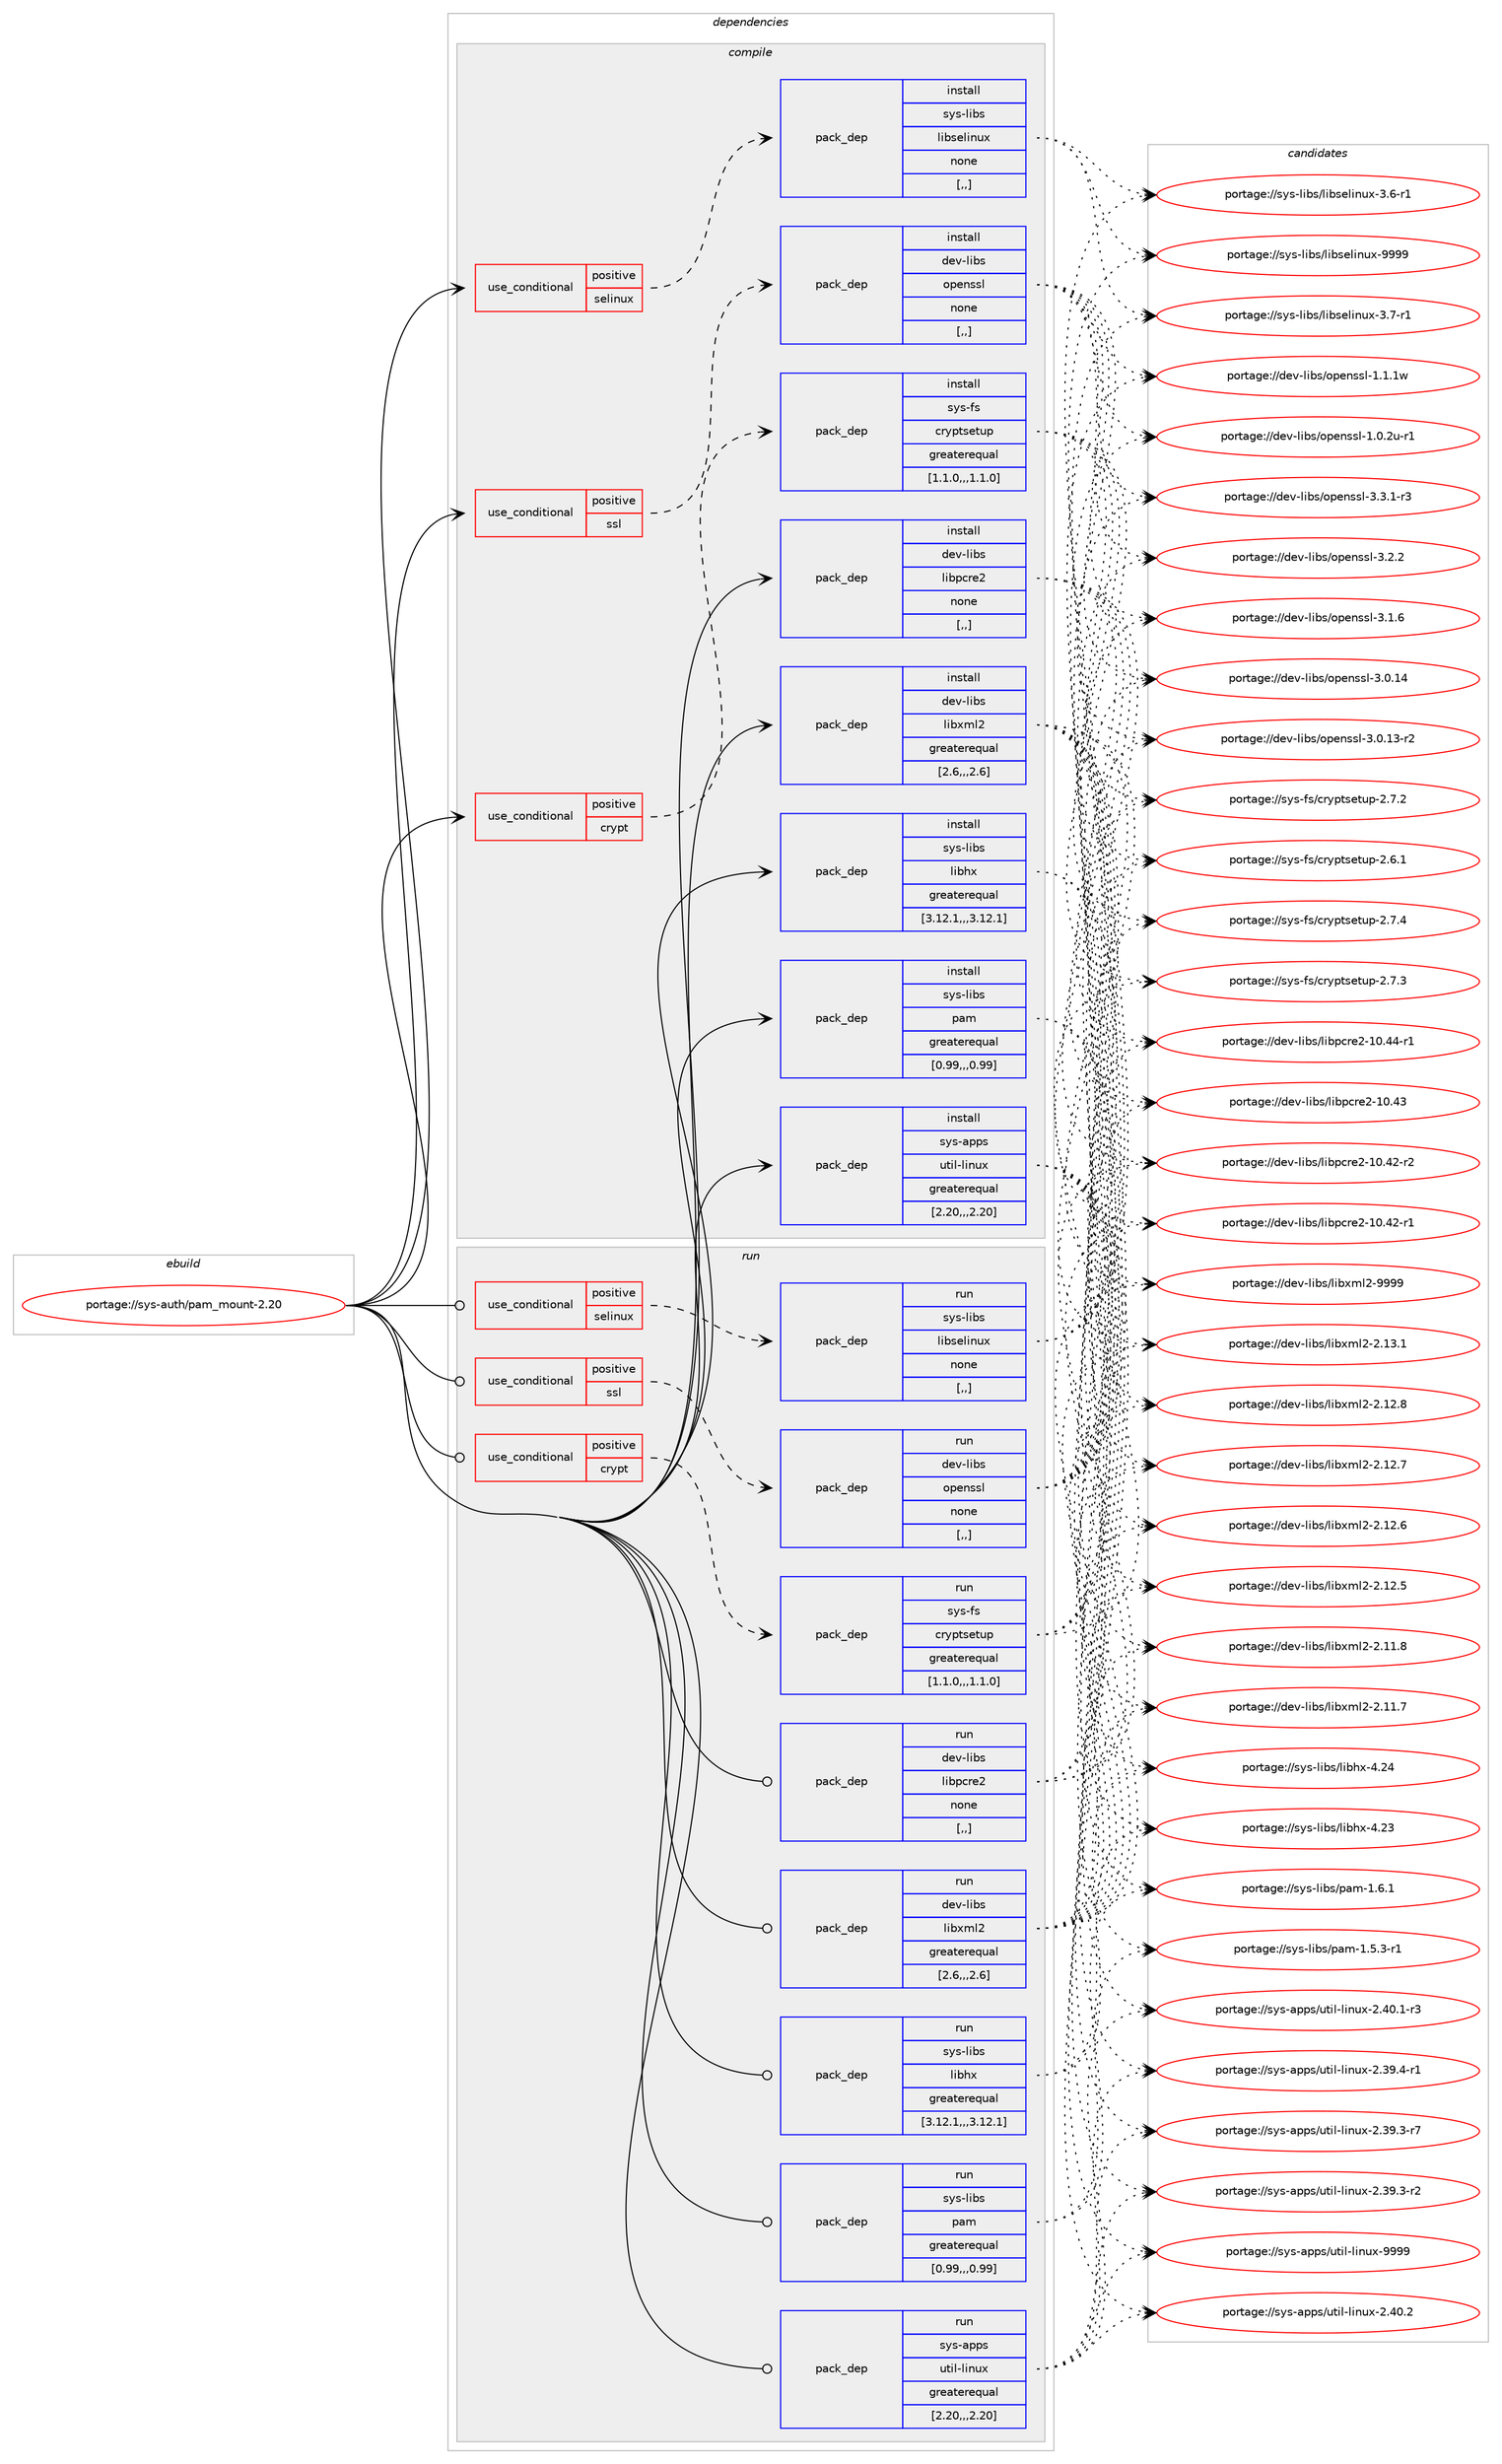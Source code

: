 digraph prolog {

# *************
# Graph options
# *************

newrank=true;
concentrate=true;
compound=true;
graph [rankdir=LR,fontname=Helvetica,fontsize=10,ranksep=1.5];#, ranksep=2.5, nodesep=0.2];
edge  [arrowhead=vee];
node  [fontname=Helvetica,fontsize=10];

# **********
# The ebuild
# **********

subgraph cluster_leftcol {
color=gray;
label=<<i>ebuild</i>>;
id [label="portage://sys-auth/pam_mount-2.20", color=red, width=4, href="../sys-auth/pam_mount-2.20.svg"];
}

# ****************
# The dependencies
# ****************

subgraph cluster_midcol {
color=gray;
label=<<i>dependencies</i>>;
subgraph cluster_compile {
fillcolor="#eeeeee";
style=filled;
label=<<i>compile</i>>;
subgraph cond247109 {
dependency937042 [label=<<TABLE BORDER="0" CELLBORDER="1" CELLSPACING="0" CELLPADDING="4"><TR><TD ROWSPAN="3" CELLPADDING="10">use_conditional</TD></TR><TR><TD>positive</TD></TR><TR><TD>crypt</TD></TR></TABLE>>, shape=none, color=red];
subgraph pack683254 {
dependency937043 [label=<<TABLE BORDER="0" CELLBORDER="1" CELLSPACING="0" CELLPADDING="4" WIDTH="220"><TR><TD ROWSPAN="6" CELLPADDING="30">pack_dep</TD></TR><TR><TD WIDTH="110">install</TD></TR><TR><TD>sys-fs</TD></TR><TR><TD>cryptsetup</TD></TR><TR><TD>greaterequal</TD></TR><TR><TD>[1.1.0,,,1.1.0]</TD></TR></TABLE>>, shape=none, color=blue];
}
dependency937042:e -> dependency937043:w [weight=20,style="dashed",arrowhead="vee"];
}
id:e -> dependency937042:w [weight=20,style="solid",arrowhead="vee"];
subgraph cond247110 {
dependency937044 [label=<<TABLE BORDER="0" CELLBORDER="1" CELLSPACING="0" CELLPADDING="4"><TR><TD ROWSPAN="3" CELLPADDING="10">use_conditional</TD></TR><TR><TD>positive</TD></TR><TR><TD>selinux</TD></TR></TABLE>>, shape=none, color=red];
subgraph pack683255 {
dependency937045 [label=<<TABLE BORDER="0" CELLBORDER="1" CELLSPACING="0" CELLPADDING="4" WIDTH="220"><TR><TD ROWSPAN="6" CELLPADDING="30">pack_dep</TD></TR><TR><TD WIDTH="110">install</TD></TR><TR><TD>sys-libs</TD></TR><TR><TD>libselinux</TD></TR><TR><TD>none</TD></TR><TR><TD>[,,]</TD></TR></TABLE>>, shape=none, color=blue];
}
dependency937044:e -> dependency937045:w [weight=20,style="dashed",arrowhead="vee"];
}
id:e -> dependency937044:w [weight=20,style="solid",arrowhead="vee"];
subgraph cond247111 {
dependency937046 [label=<<TABLE BORDER="0" CELLBORDER="1" CELLSPACING="0" CELLPADDING="4"><TR><TD ROWSPAN="3" CELLPADDING="10">use_conditional</TD></TR><TR><TD>positive</TD></TR><TR><TD>ssl</TD></TR></TABLE>>, shape=none, color=red];
subgraph pack683256 {
dependency937047 [label=<<TABLE BORDER="0" CELLBORDER="1" CELLSPACING="0" CELLPADDING="4" WIDTH="220"><TR><TD ROWSPAN="6" CELLPADDING="30">pack_dep</TD></TR><TR><TD WIDTH="110">install</TD></TR><TR><TD>dev-libs</TD></TR><TR><TD>openssl</TD></TR><TR><TD>none</TD></TR><TR><TD>[,,]</TD></TR></TABLE>>, shape=none, color=blue];
}
dependency937046:e -> dependency937047:w [weight=20,style="dashed",arrowhead="vee"];
}
id:e -> dependency937046:w [weight=20,style="solid",arrowhead="vee"];
subgraph pack683257 {
dependency937048 [label=<<TABLE BORDER="0" CELLBORDER="1" CELLSPACING="0" CELLPADDING="4" WIDTH="220"><TR><TD ROWSPAN="6" CELLPADDING="30">pack_dep</TD></TR><TR><TD WIDTH="110">install</TD></TR><TR><TD>dev-libs</TD></TR><TR><TD>libpcre2</TD></TR><TR><TD>none</TD></TR><TR><TD>[,,]</TD></TR></TABLE>>, shape=none, color=blue];
}
id:e -> dependency937048:w [weight=20,style="solid",arrowhead="vee"];
subgraph pack683258 {
dependency937049 [label=<<TABLE BORDER="0" CELLBORDER="1" CELLSPACING="0" CELLPADDING="4" WIDTH="220"><TR><TD ROWSPAN="6" CELLPADDING="30">pack_dep</TD></TR><TR><TD WIDTH="110">install</TD></TR><TR><TD>dev-libs</TD></TR><TR><TD>libxml2</TD></TR><TR><TD>greaterequal</TD></TR><TR><TD>[2.6,,,2.6]</TD></TR></TABLE>>, shape=none, color=blue];
}
id:e -> dependency937049:w [weight=20,style="solid",arrowhead="vee"];
subgraph pack683259 {
dependency937050 [label=<<TABLE BORDER="0" CELLBORDER="1" CELLSPACING="0" CELLPADDING="4" WIDTH="220"><TR><TD ROWSPAN="6" CELLPADDING="30">pack_dep</TD></TR><TR><TD WIDTH="110">install</TD></TR><TR><TD>sys-apps</TD></TR><TR><TD>util-linux</TD></TR><TR><TD>greaterequal</TD></TR><TR><TD>[2.20,,,2.20]</TD></TR></TABLE>>, shape=none, color=blue];
}
id:e -> dependency937050:w [weight=20,style="solid",arrowhead="vee"];
subgraph pack683260 {
dependency937051 [label=<<TABLE BORDER="0" CELLBORDER="1" CELLSPACING="0" CELLPADDING="4" WIDTH="220"><TR><TD ROWSPAN="6" CELLPADDING="30">pack_dep</TD></TR><TR><TD WIDTH="110">install</TD></TR><TR><TD>sys-libs</TD></TR><TR><TD>libhx</TD></TR><TR><TD>greaterequal</TD></TR><TR><TD>[3.12.1,,,3.12.1]</TD></TR></TABLE>>, shape=none, color=blue];
}
id:e -> dependency937051:w [weight=20,style="solid",arrowhead="vee"];
subgraph pack683261 {
dependency937052 [label=<<TABLE BORDER="0" CELLBORDER="1" CELLSPACING="0" CELLPADDING="4" WIDTH="220"><TR><TD ROWSPAN="6" CELLPADDING="30">pack_dep</TD></TR><TR><TD WIDTH="110">install</TD></TR><TR><TD>sys-libs</TD></TR><TR><TD>pam</TD></TR><TR><TD>greaterequal</TD></TR><TR><TD>[0.99,,,0.99]</TD></TR></TABLE>>, shape=none, color=blue];
}
id:e -> dependency937052:w [weight=20,style="solid",arrowhead="vee"];
}
subgraph cluster_compileandrun {
fillcolor="#eeeeee";
style=filled;
label=<<i>compile and run</i>>;
}
subgraph cluster_run {
fillcolor="#eeeeee";
style=filled;
label=<<i>run</i>>;
subgraph cond247112 {
dependency937053 [label=<<TABLE BORDER="0" CELLBORDER="1" CELLSPACING="0" CELLPADDING="4"><TR><TD ROWSPAN="3" CELLPADDING="10">use_conditional</TD></TR><TR><TD>positive</TD></TR><TR><TD>crypt</TD></TR></TABLE>>, shape=none, color=red];
subgraph pack683262 {
dependency937054 [label=<<TABLE BORDER="0" CELLBORDER="1" CELLSPACING="0" CELLPADDING="4" WIDTH="220"><TR><TD ROWSPAN="6" CELLPADDING="30">pack_dep</TD></TR><TR><TD WIDTH="110">run</TD></TR><TR><TD>sys-fs</TD></TR><TR><TD>cryptsetup</TD></TR><TR><TD>greaterequal</TD></TR><TR><TD>[1.1.0,,,1.1.0]</TD></TR></TABLE>>, shape=none, color=blue];
}
dependency937053:e -> dependency937054:w [weight=20,style="dashed",arrowhead="vee"];
}
id:e -> dependency937053:w [weight=20,style="solid",arrowhead="odot"];
subgraph cond247113 {
dependency937055 [label=<<TABLE BORDER="0" CELLBORDER="1" CELLSPACING="0" CELLPADDING="4"><TR><TD ROWSPAN="3" CELLPADDING="10">use_conditional</TD></TR><TR><TD>positive</TD></TR><TR><TD>selinux</TD></TR></TABLE>>, shape=none, color=red];
subgraph pack683263 {
dependency937056 [label=<<TABLE BORDER="0" CELLBORDER="1" CELLSPACING="0" CELLPADDING="4" WIDTH="220"><TR><TD ROWSPAN="6" CELLPADDING="30">pack_dep</TD></TR><TR><TD WIDTH="110">run</TD></TR><TR><TD>sys-libs</TD></TR><TR><TD>libselinux</TD></TR><TR><TD>none</TD></TR><TR><TD>[,,]</TD></TR></TABLE>>, shape=none, color=blue];
}
dependency937055:e -> dependency937056:w [weight=20,style="dashed",arrowhead="vee"];
}
id:e -> dependency937055:w [weight=20,style="solid",arrowhead="odot"];
subgraph cond247114 {
dependency937057 [label=<<TABLE BORDER="0" CELLBORDER="1" CELLSPACING="0" CELLPADDING="4"><TR><TD ROWSPAN="3" CELLPADDING="10">use_conditional</TD></TR><TR><TD>positive</TD></TR><TR><TD>ssl</TD></TR></TABLE>>, shape=none, color=red];
subgraph pack683264 {
dependency937058 [label=<<TABLE BORDER="0" CELLBORDER="1" CELLSPACING="0" CELLPADDING="4" WIDTH="220"><TR><TD ROWSPAN="6" CELLPADDING="30">pack_dep</TD></TR><TR><TD WIDTH="110">run</TD></TR><TR><TD>dev-libs</TD></TR><TR><TD>openssl</TD></TR><TR><TD>none</TD></TR><TR><TD>[,,]</TD></TR></TABLE>>, shape=none, color=blue];
}
dependency937057:e -> dependency937058:w [weight=20,style="dashed",arrowhead="vee"];
}
id:e -> dependency937057:w [weight=20,style="solid",arrowhead="odot"];
subgraph pack683265 {
dependency937059 [label=<<TABLE BORDER="0" CELLBORDER="1" CELLSPACING="0" CELLPADDING="4" WIDTH="220"><TR><TD ROWSPAN="6" CELLPADDING="30">pack_dep</TD></TR><TR><TD WIDTH="110">run</TD></TR><TR><TD>dev-libs</TD></TR><TR><TD>libpcre2</TD></TR><TR><TD>none</TD></TR><TR><TD>[,,]</TD></TR></TABLE>>, shape=none, color=blue];
}
id:e -> dependency937059:w [weight=20,style="solid",arrowhead="odot"];
subgraph pack683266 {
dependency937060 [label=<<TABLE BORDER="0" CELLBORDER="1" CELLSPACING="0" CELLPADDING="4" WIDTH="220"><TR><TD ROWSPAN="6" CELLPADDING="30">pack_dep</TD></TR><TR><TD WIDTH="110">run</TD></TR><TR><TD>dev-libs</TD></TR><TR><TD>libxml2</TD></TR><TR><TD>greaterequal</TD></TR><TR><TD>[2.6,,,2.6]</TD></TR></TABLE>>, shape=none, color=blue];
}
id:e -> dependency937060:w [weight=20,style="solid",arrowhead="odot"];
subgraph pack683267 {
dependency937061 [label=<<TABLE BORDER="0" CELLBORDER="1" CELLSPACING="0" CELLPADDING="4" WIDTH="220"><TR><TD ROWSPAN="6" CELLPADDING="30">pack_dep</TD></TR><TR><TD WIDTH="110">run</TD></TR><TR><TD>sys-apps</TD></TR><TR><TD>util-linux</TD></TR><TR><TD>greaterequal</TD></TR><TR><TD>[2.20,,,2.20]</TD></TR></TABLE>>, shape=none, color=blue];
}
id:e -> dependency937061:w [weight=20,style="solid",arrowhead="odot"];
subgraph pack683268 {
dependency937062 [label=<<TABLE BORDER="0" CELLBORDER="1" CELLSPACING="0" CELLPADDING="4" WIDTH="220"><TR><TD ROWSPAN="6" CELLPADDING="30">pack_dep</TD></TR><TR><TD WIDTH="110">run</TD></TR><TR><TD>sys-libs</TD></TR><TR><TD>libhx</TD></TR><TR><TD>greaterequal</TD></TR><TR><TD>[3.12.1,,,3.12.1]</TD></TR></TABLE>>, shape=none, color=blue];
}
id:e -> dependency937062:w [weight=20,style="solid",arrowhead="odot"];
subgraph pack683269 {
dependency937063 [label=<<TABLE BORDER="0" CELLBORDER="1" CELLSPACING="0" CELLPADDING="4" WIDTH="220"><TR><TD ROWSPAN="6" CELLPADDING="30">pack_dep</TD></TR><TR><TD WIDTH="110">run</TD></TR><TR><TD>sys-libs</TD></TR><TR><TD>pam</TD></TR><TR><TD>greaterequal</TD></TR><TR><TD>[0.99,,,0.99]</TD></TR></TABLE>>, shape=none, color=blue];
}
id:e -> dependency937063:w [weight=20,style="solid",arrowhead="odot"];
}
}

# **************
# The candidates
# **************

subgraph cluster_choices {
rank=same;
color=gray;
label=<<i>candidates</i>>;

subgraph choice683254 {
color=black;
nodesep=1;
choice115121115451021154799114121112116115101116117112455046554652 [label="portage://sys-fs/cryptsetup-2.7.4", color=red, width=4,href="../sys-fs/cryptsetup-2.7.4.svg"];
choice115121115451021154799114121112116115101116117112455046554651 [label="portage://sys-fs/cryptsetup-2.7.3", color=red, width=4,href="../sys-fs/cryptsetup-2.7.3.svg"];
choice115121115451021154799114121112116115101116117112455046554650 [label="portage://sys-fs/cryptsetup-2.7.2", color=red, width=4,href="../sys-fs/cryptsetup-2.7.2.svg"];
choice115121115451021154799114121112116115101116117112455046544649 [label="portage://sys-fs/cryptsetup-2.6.1", color=red, width=4,href="../sys-fs/cryptsetup-2.6.1.svg"];
dependency937043:e -> choice115121115451021154799114121112116115101116117112455046554652:w [style=dotted,weight="100"];
dependency937043:e -> choice115121115451021154799114121112116115101116117112455046554651:w [style=dotted,weight="100"];
dependency937043:e -> choice115121115451021154799114121112116115101116117112455046554650:w [style=dotted,weight="100"];
dependency937043:e -> choice115121115451021154799114121112116115101116117112455046544649:w [style=dotted,weight="100"];
}
subgraph choice683255 {
color=black;
nodesep=1;
choice115121115451081059811547108105981151011081051101171204557575757 [label="portage://sys-libs/libselinux-9999", color=red, width=4,href="../sys-libs/libselinux-9999.svg"];
choice11512111545108105981154710810598115101108105110117120455146554511449 [label="portage://sys-libs/libselinux-3.7-r1", color=red, width=4,href="../sys-libs/libselinux-3.7-r1.svg"];
choice11512111545108105981154710810598115101108105110117120455146544511449 [label="portage://sys-libs/libselinux-3.6-r1", color=red, width=4,href="../sys-libs/libselinux-3.6-r1.svg"];
dependency937045:e -> choice115121115451081059811547108105981151011081051101171204557575757:w [style=dotted,weight="100"];
dependency937045:e -> choice11512111545108105981154710810598115101108105110117120455146554511449:w [style=dotted,weight="100"];
dependency937045:e -> choice11512111545108105981154710810598115101108105110117120455146544511449:w [style=dotted,weight="100"];
}
subgraph choice683256 {
color=black;
nodesep=1;
choice1001011184510810598115471111121011101151151084551465146494511451 [label="portage://dev-libs/openssl-3.3.1-r3", color=red, width=4,href="../dev-libs/openssl-3.3.1-r3.svg"];
choice100101118451081059811547111112101110115115108455146504650 [label="portage://dev-libs/openssl-3.2.2", color=red, width=4,href="../dev-libs/openssl-3.2.2.svg"];
choice100101118451081059811547111112101110115115108455146494654 [label="portage://dev-libs/openssl-3.1.6", color=red, width=4,href="../dev-libs/openssl-3.1.6.svg"];
choice10010111845108105981154711111210111011511510845514648464952 [label="portage://dev-libs/openssl-3.0.14", color=red, width=4,href="../dev-libs/openssl-3.0.14.svg"];
choice100101118451081059811547111112101110115115108455146484649514511450 [label="portage://dev-libs/openssl-3.0.13-r2", color=red, width=4,href="../dev-libs/openssl-3.0.13-r2.svg"];
choice100101118451081059811547111112101110115115108454946494649119 [label="portage://dev-libs/openssl-1.1.1w", color=red, width=4,href="../dev-libs/openssl-1.1.1w.svg"];
choice1001011184510810598115471111121011101151151084549464846501174511449 [label="portage://dev-libs/openssl-1.0.2u-r1", color=red, width=4,href="../dev-libs/openssl-1.0.2u-r1.svg"];
dependency937047:e -> choice1001011184510810598115471111121011101151151084551465146494511451:w [style=dotted,weight="100"];
dependency937047:e -> choice100101118451081059811547111112101110115115108455146504650:w [style=dotted,weight="100"];
dependency937047:e -> choice100101118451081059811547111112101110115115108455146494654:w [style=dotted,weight="100"];
dependency937047:e -> choice10010111845108105981154711111210111011511510845514648464952:w [style=dotted,weight="100"];
dependency937047:e -> choice100101118451081059811547111112101110115115108455146484649514511450:w [style=dotted,weight="100"];
dependency937047:e -> choice100101118451081059811547111112101110115115108454946494649119:w [style=dotted,weight="100"];
dependency937047:e -> choice1001011184510810598115471111121011101151151084549464846501174511449:w [style=dotted,weight="100"];
}
subgraph choice683257 {
color=black;
nodesep=1;
choice1001011184510810598115471081059811299114101504549484652524511449 [label="portage://dev-libs/libpcre2-10.44-r1", color=red, width=4,href="../dev-libs/libpcre2-10.44-r1.svg"];
choice100101118451081059811547108105981129911410150454948465251 [label="portage://dev-libs/libpcre2-10.43", color=red, width=4,href="../dev-libs/libpcre2-10.43.svg"];
choice1001011184510810598115471081059811299114101504549484652504511450 [label="portage://dev-libs/libpcre2-10.42-r2", color=red, width=4,href="../dev-libs/libpcre2-10.42-r2.svg"];
choice1001011184510810598115471081059811299114101504549484652504511449 [label="portage://dev-libs/libpcre2-10.42-r1", color=red, width=4,href="../dev-libs/libpcre2-10.42-r1.svg"];
dependency937048:e -> choice1001011184510810598115471081059811299114101504549484652524511449:w [style=dotted,weight="100"];
dependency937048:e -> choice100101118451081059811547108105981129911410150454948465251:w [style=dotted,weight="100"];
dependency937048:e -> choice1001011184510810598115471081059811299114101504549484652504511450:w [style=dotted,weight="100"];
dependency937048:e -> choice1001011184510810598115471081059811299114101504549484652504511449:w [style=dotted,weight="100"];
}
subgraph choice683258 {
color=black;
nodesep=1;
choice10010111845108105981154710810598120109108504557575757 [label="portage://dev-libs/libxml2-9999", color=red, width=4,href="../dev-libs/libxml2-9999.svg"];
choice100101118451081059811547108105981201091085045504649514649 [label="portage://dev-libs/libxml2-2.13.1", color=red, width=4,href="../dev-libs/libxml2-2.13.1.svg"];
choice100101118451081059811547108105981201091085045504649504656 [label="portage://dev-libs/libxml2-2.12.8", color=red, width=4,href="../dev-libs/libxml2-2.12.8.svg"];
choice100101118451081059811547108105981201091085045504649504655 [label="portage://dev-libs/libxml2-2.12.7", color=red, width=4,href="../dev-libs/libxml2-2.12.7.svg"];
choice100101118451081059811547108105981201091085045504649504654 [label="portage://dev-libs/libxml2-2.12.6", color=red, width=4,href="../dev-libs/libxml2-2.12.6.svg"];
choice100101118451081059811547108105981201091085045504649504653 [label="portage://dev-libs/libxml2-2.12.5", color=red, width=4,href="../dev-libs/libxml2-2.12.5.svg"];
choice100101118451081059811547108105981201091085045504649494656 [label="portage://dev-libs/libxml2-2.11.8", color=red, width=4,href="../dev-libs/libxml2-2.11.8.svg"];
choice100101118451081059811547108105981201091085045504649494655 [label="portage://dev-libs/libxml2-2.11.7", color=red, width=4,href="../dev-libs/libxml2-2.11.7.svg"];
dependency937049:e -> choice10010111845108105981154710810598120109108504557575757:w [style=dotted,weight="100"];
dependency937049:e -> choice100101118451081059811547108105981201091085045504649514649:w [style=dotted,weight="100"];
dependency937049:e -> choice100101118451081059811547108105981201091085045504649504656:w [style=dotted,weight="100"];
dependency937049:e -> choice100101118451081059811547108105981201091085045504649504655:w [style=dotted,weight="100"];
dependency937049:e -> choice100101118451081059811547108105981201091085045504649504654:w [style=dotted,weight="100"];
dependency937049:e -> choice100101118451081059811547108105981201091085045504649504653:w [style=dotted,weight="100"];
dependency937049:e -> choice100101118451081059811547108105981201091085045504649494656:w [style=dotted,weight="100"];
dependency937049:e -> choice100101118451081059811547108105981201091085045504649494655:w [style=dotted,weight="100"];
}
subgraph choice683259 {
color=black;
nodesep=1;
choice115121115459711211211547117116105108451081051101171204557575757 [label="portage://sys-apps/util-linux-9999", color=red, width=4,href="../sys-apps/util-linux-9999.svg"];
choice1151211154597112112115471171161051084510810511011712045504652484650 [label="portage://sys-apps/util-linux-2.40.2", color=red, width=4,href="../sys-apps/util-linux-2.40.2.svg"];
choice11512111545971121121154711711610510845108105110117120455046524846494511451 [label="portage://sys-apps/util-linux-2.40.1-r3", color=red, width=4,href="../sys-apps/util-linux-2.40.1-r3.svg"];
choice11512111545971121121154711711610510845108105110117120455046515746524511449 [label="portage://sys-apps/util-linux-2.39.4-r1", color=red, width=4,href="../sys-apps/util-linux-2.39.4-r1.svg"];
choice11512111545971121121154711711610510845108105110117120455046515746514511455 [label="portage://sys-apps/util-linux-2.39.3-r7", color=red, width=4,href="../sys-apps/util-linux-2.39.3-r7.svg"];
choice11512111545971121121154711711610510845108105110117120455046515746514511450 [label="portage://sys-apps/util-linux-2.39.3-r2", color=red, width=4,href="../sys-apps/util-linux-2.39.3-r2.svg"];
dependency937050:e -> choice115121115459711211211547117116105108451081051101171204557575757:w [style=dotted,weight="100"];
dependency937050:e -> choice1151211154597112112115471171161051084510810511011712045504652484650:w [style=dotted,weight="100"];
dependency937050:e -> choice11512111545971121121154711711610510845108105110117120455046524846494511451:w [style=dotted,weight="100"];
dependency937050:e -> choice11512111545971121121154711711610510845108105110117120455046515746524511449:w [style=dotted,weight="100"];
dependency937050:e -> choice11512111545971121121154711711610510845108105110117120455046515746514511455:w [style=dotted,weight="100"];
dependency937050:e -> choice11512111545971121121154711711610510845108105110117120455046515746514511450:w [style=dotted,weight="100"];
}
subgraph choice683260 {
color=black;
nodesep=1;
choice115121115451081059811547108105981041204552465052 [label="portage://sys-libs/libhx-4.24", color=red, width=4,href="../sys-libs/libhx-4.24.svg"];
choice115121115451081059811547108105981041204552465051 [label="portage://sys-libs/libhx-4.23", color=red, width=4,href="../sys-libs/libhx-4.23.svg"];
dependency937051:e -> choice115121115451081059811547108105981041204552465052:w [style=dotted,weight="100"];
dependency937051:e -> choice115121115451081059811547108105981041204552465051:w [style=dotted,weight="100"];
}
subgraph choice683261 {
color=black;
nodesep=1;
choice11512111545108105981154711297109454946544649 [label="portage://sys-libs/pam-1.6.1", color=red, width=4,href="../sys-libs/pam-1.6.1.svg"];
choice115121115451081059811547112971094549465346514511449 [label="portage://sys-libs/pam-1.5.3-r1", color=red, width=4,href="../sys-libs/pam-1.5.3-r1.svg"];
dependency937052:e -> choice11512111545108105981154711297109454946544649:w [style=dotted,weight="100"];
dependency937052:e -> choice115121115451081059811547112971094549465346514511449:w [style=dotted,weight="100"];
}
subgraph choice683262 {
color=black;
nodesep=1;
choice115121115451021154799114121112116115101116117112455046554652 [label="portage://sys-fs/cryptsetup-2.7.4", color=red, width=4,href="../sys-fs/cryptsetup-2.7.4.svg"];
choice115121115451021154799114121112116115101116117112455046554651 [label="portage://sys-fs/cryptsetup-2.7.3", color=red, width=4,href="../sys-fs/cryptsetup-2.7.3.svg"];
choice115121115451021154799114121112116115101116117112455046554650 [label="portage://sys-fs/cryptsetup-2.7.2", color=red, width=4,href="../sys-fs/cryptsetup-2.7.2.svg"];
choice115121115451021154799114121112116115101116117112455046544649 [label="portage://sys-fs/cryptsetup-2.6.1", color=red, width=4,href="../sys-fs/cryptsetup-2.6.1.svg"];
dependency937054:e -> choice115121115451021154799114121112116115101116117112455046554652:w [style=dotted,weight="100"];
dependency937054:e -> choice115121115451021154799114121112116115101116117112455046554651:w [style=dotted,weight="100"];
dependency937054:e -> choice115121115451021154799114121112116115101116117112455046554650:w [style=dotted,weight="100"];
dependency937054:e -> choice115121115451021154799114121112116115101116117112455046544649:w [style=dotted,weight="100"];
}
subgraph choice683263 {
color=black;
nodesep=1;
choice115121115451081059811547108105981151011081051101171204557575757 [label="portage://sys-libs/libselinux-9999", color=red, width=4,href="../sys-libs/libselinux-9999.svg"];
choice11512111545108105981154710810598115101108105110117120455146554511449 [label="portage://sys-libs/libselinux-3.7-r1", color=red, width=4,href="../sys-libs/libselinux-3.7-r1.svg"];
choice11512111545108105981154710810598115101108105110117120455146544511449 [label="portage://sys-libs/libselinux-3.6-r1", color=red, width=4,href="../sys-libs/libselinux-3.6-r1.svg"];
dependency937056:e -> choice115121115451081059811547108105981151011081051101171204557575757:w [style=dotted,weight="100"];
dependency937056:e -> choice11512111545108105981154710810598115101108105110117120455146554511449:w [style=dotted,weight="100"];
dependency937056:e -> choice11512111545108105981154710810598115101108105110117120455146544511449:w [style=dotted,weight="100"];
}
subgraph choice683264 {
color=black;
nodesep=1;
choice1001011184510810598115471111121011101151151084551465146494511451 [label="portage://dev-libs/openssl-3.3.1-r3", color=red, width=4,href="../dev-libs/openssl-3.3.1-r3.svg"];
choice100101118451081059811547111112101110115115108455146504650 [label="portage://dev-libs/openssl-3.2.2", color=red, width=4,href="../dev-libs/openssl-3.2.2.svg"];
choice100101118451081059811547111112101110115115108455146494654 [label="portage://dev-libs/openssl-3.1.6", color=red, width=4,href="../dev-libs/openssl-3.1.6.svg"];
choice10010111845108105981154711111210111011511510845514648464952 [label="portage://dev-libs/openssl-3.0.14", color=red, width=4,href="../dev-libs/openssl-3.0.14.svg"];
choice100101118451081059811547111112101110115115108455146484649514511450 [label="portage://dev-libs/openssl-3.0.13-r2", color=red, width=4,href="../dev-libs/openssl-3.0.13-r2.svg"];
choice100101118451081059811547111112101110115115108454946494649119 [label="portage://dev-libs/openssl-1.1.1w", color=red, width=4,href="../dev-libs/openssl-1.1.1w.svg"];
choice1001011184510810598115471111121011101151151084549464846501174511449 [label="portage://dev-libs/openssl-1.0.2u-r1", color=red, width=4,href="../dev-libs/openssl-1.0.2u-r1.svg"];
dependency937058:e -> choice1001011184510810598115471111121011101151151084551465146494511451:w [style=dotted,weight="100"];
dependency937058:e -> choice100101118451081059811547111112101110115115108455146504650:w [style=dotted,weight="100"];
dependency937058:e -> choice100101118451081059811547111112101110115115108455146494654:w [style=dotted,weight="100"];
dependency937058:e -> choice10010111845108105981154711111210111011511510845514648464952:w [style=dotted,weight="100"];
dependency937058:e -> choice100101118451081059811547111112101110115115108455146484649514511450:w [style=dotted,weight="100"];
dependency937058:e -> choice100101118451081059811547111112101110115115108454946494649119:w [style=dotted,weight="100"];
dependency937058:e -> choice1001011184510810598115471111121011101151151084549464846501174511449:w [style=dotted,weight="100"];
}
subgraph choice683265 {
color=black;
nodesep=1;
choice1001011184510810598115471081059811299114101504549484652524511449 [label="portage://dev-libs/libpcre2-10.44-r1", color=red, width=4,href="../dev-libs/libpcre2-10.44-r1.svg"];
choice100101118451081059811547108105981129911410150454948465251 [label="portage://dev-libs/libpcre2-10.43", color=red, width=4,href="../dev-libs/libpcre2-10.43.svg"];
choice1001011184510810598115471081059811299114101504549484652504511450 [label="portage://dev-libs/libpcre2-10.42-r2", color=red, width=4,href="../dev-libs/libpcre2-10.42-r2.svg"];
choice1001011184510810598115471081059811299114101504549484652504511449 [label="portage://dev-libs/libpcre2-10.42-r1", color=red, width=4,href="../dev-libs/libpcre2-10.42-r1.svg"];
dependency937059:e -> choice1001011184510810598115471081059811299114101504549484652524511449:w [style=dotted,weight="100"];
dependency937059:e -> choice100101118451081059811547108105981129911410150454948465251:w [style=dotted,weight="100"];
dependency937059:e -> choice1001011184510810598115471081059811299114101504549484652504511450:w [style=dotted,weight="100"];
dependency937059:e -> choice1001011184510810598115471081059811299114101504549484652504511449:w [style=dotted,weight="100"];
}
subgraph choice683266 {
color=black;
nodesep=1;
choice10010111845108105981154710810598120109108504557575757 [label="portage://dev-libs/libxml2-9999", color=red, width=4,href="../dev-libs/libxml2-9999.svg"];
choice100101118451081059811547108105981201091085045504649514649 [label="portage://dev-libs/libxml2-2.13.1", color=red, width=4,href="../dev-libs/libxml2-2.13.1.svg"];
choice100101118451081059811547108105981201091085045504649504656 [label="portage://dev-libs/libxml2-2.12.8", color=red, width=4,href="../dev-libs/libxml2-2.12.8.svg"];
choice100101118451081059811547108105981201091085045504649504655 [label="portage://dev-libs/libxml2-2.12.7", color=red, width=4,href="../dev-libs/libxml2-2.12.7.svg"];
choice100101118451081059811547108105981201091085045504649504654 [label="portage://dev-libs/libxml2-2.12.6", color=red, width=4,href="../dev-libs/libxml2-2.12.6.svg"];
choice100101118451081059811547108105981201091085045504649504653 [label="portage://dev-libs/libxml2-2.12.5", color=red, width=4,href="../dev-libs/libxml2-2.12.5.svg"];
choice100101118451081059811547108105981201091085045504649494656 [label="portage://dev-libs/libxml2-2.11.8", color=red, width=4,href="../dev-libs/libxml2-2.11.8.svg"];
choice100101118451081059811547108105981201091085045504649494655 [label="portage://dev-libs/libxml2-2.11.7", color=red, width=4,href="../dev-libs/libxml2-2.11.7.svg"];
dependency937060:e -> choice10010111845108105981154710810598120109108504557575757:w [style=dotted,weight="100"];
dependency937060:e -> choice100101118451081059811547108105981201091085045504649514649:w [style=dotted,weight="100"];
dependency937060:e -> choice100101118451081059811547108105981201091085045504649504656:w [style=dotted,weight="100"];
dependency937060:e -> choice100101118451081059811547108105981201091085045504649504655:w [style=dotted,weight="100"];
dependency937060:e -> choice100101118451081059811547108105981201091085045504649504654:w [style=dotted,weight="100"];
dependency937060:e -> choice100101118451081059811547108105981201091085045504649504653:w [style=dotted,weight="100"];
dependency937060:e -> choice100101118451081059811547108105981201091085045504649494656:w [style=dotted,weight="100"];
dependency937060:e -> choice100101118451081059811547108105981201091085045504649494655:w [style=dotted,weight="100"];
}
subgraph choice683267 {
color=black;
nodesep=1;
choice115121115459711211211547117116105108451081051101171204557575757 [label="portage://sys-apps/util-linux-9999", color=red, width=4,href="../sys-apps/util-linux-9999.svg"];
choice1151211154597112112115471171161051084510810511011712045504652484650 [label="portage://sys-apps/util-linux-2.40.2", color=red, width=4,href="../sys-apps/util-linux-2.40.2.svg"];
choice11512111545971121121154711711610510845108105110117120455046524846494511451 [label="portage://sys-apps/util-linux-2.40.1-r3", color=red, width=4,href="../sys-apps/util-linux-2.40.1-r3.svg"];
choice11512111545971121121154711711610510845108105110117120455046515746524511449 [label="portage://sys-apps/util-linux-2.39.4-r1", color=red, width=4,href="../sys-apps/util-linux-2.39.4-r1.svg"];
choice11512111545971121121154711711610510845108105110117120455046515746514511455 [label="portage://sys-apps/util-linux-2.39.3-r7", color=red, width=4,href="../sys-apps/util-linux-2.39.3-r7.svg"];
choice11512111545971121121154711711610510845108105110117120455046515746514511450 [label="portage://sys-apps/util-linux-2.39.3-r2", color=red, width=4,href="../sys-apps/util-linux-2.39.3-r2.svg"];
dependency937061:e -> choice115121115459711211211547117116105108451081051101171204557575757:w [style=dotted,weight="100"];
dependency937061:e -> choice1151211154597112112115471171161051084510810511011712045504652484650:w [style=dotted,weight="100"];
dependency937061:e -> choice11512111545971121121154711711610510845108105110117120455046524846494511451:w [style=dotted,weight="100"];
dependency937061:e -> choice11512111545971121121154711711610510845108105110117120455046515746524511449:w [style=dotted,weight="100"];
dependency937061:e -> choice11512111545971121121154711711610510845108105110117120455046515746514511455:w [style=dotted,weight="100"];
dependency937061:e -> choice11512111545971121121154711711610510845108105110117120455046515746514511450:w [style=dotted,weight="100"];
}
subgraph choice683268 {
color=black;
nodesep=1;
choice115121115451081059811547108105981041204552465052 [label="portage://sys-libs/libhx-4.24", color=red, width=4,href="../sys-libs/libhx-4.24.svg"];
choice115121115451081059811547108105981041204552465051 [label="portage://sys-libs/libhx-4.23", color=red, width=4,href="../sys-libs/libhx-4.23.svg"];
dependency937062:e -> choice115121115451081059811547108105981041204552465052:w [style=dotted,weight="100"];
dependency937062:e -> choice115121115451081059811547108105981041204552465051:w [style=dotted,weight="100"];
}
subgraph choice683269 {
color=black;
nodesep=1;
choice11512111545108105981154711297109454946544649 [label="portage://sys-libs/pam-1.6.1", color=red, width=4,href="../sys-libs/pam-1.6.1.svg"];
choice115121115451081059811547112971094549465346514511449 [label="portage://sys-libs/pam-1.5.3-r1", color=red, width=4,href="../sys-libs/pam-1.5.3-r1.svg"];
dependency937063:e -> choice11512111545108105981154711297109454946544649:w [style=dotted,weight="100"];
dependency937063:e -> choice115121115451081059811547112971094549465346514511449:w [style=dotted,weight="100"];
}
}

}
